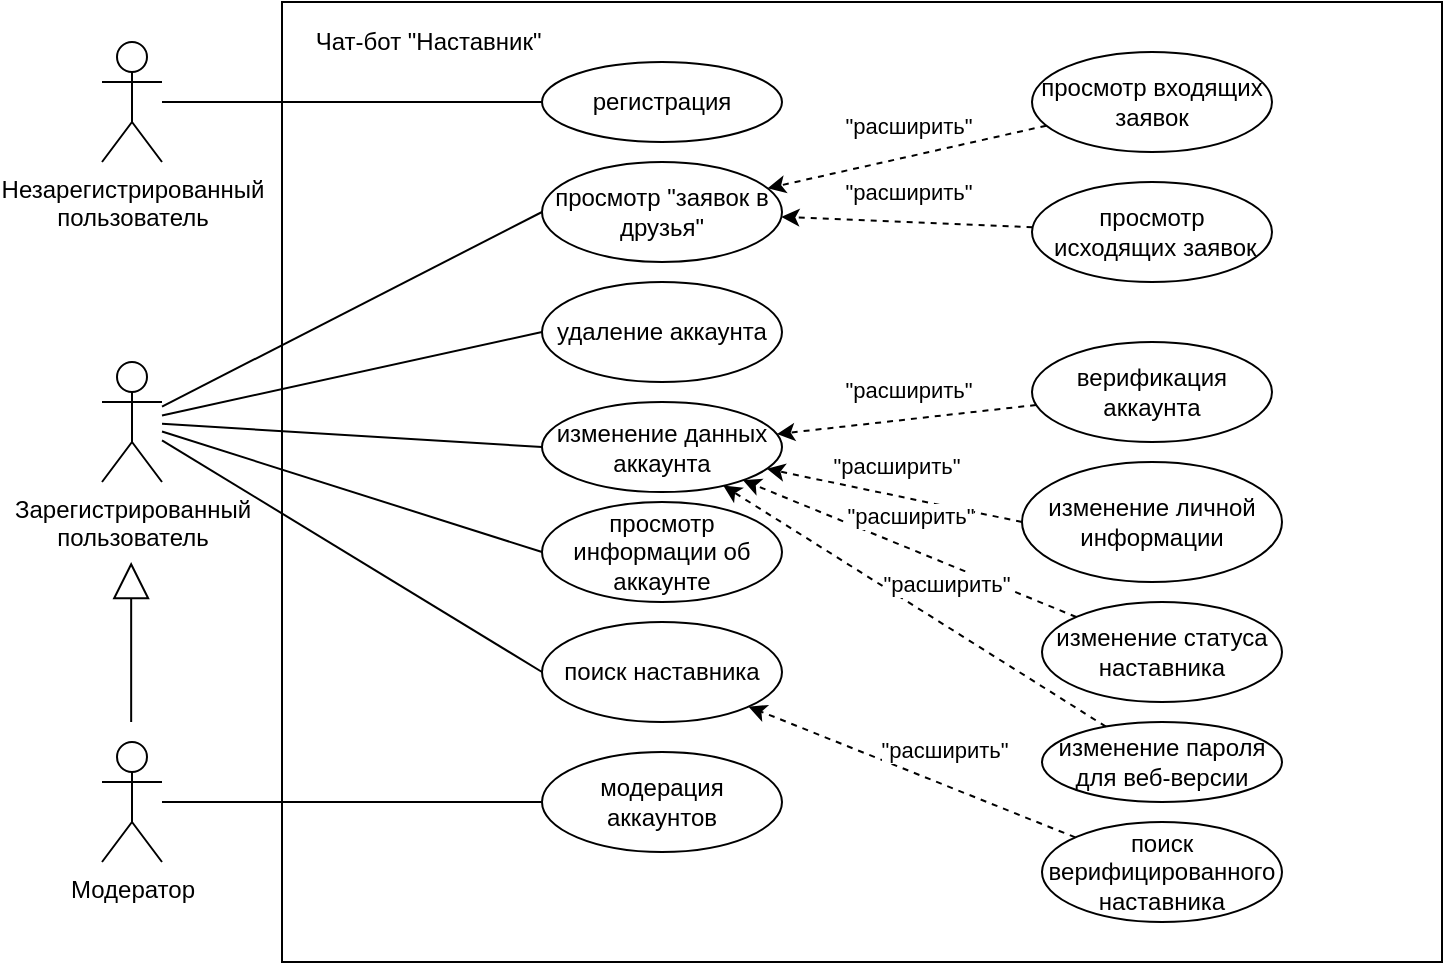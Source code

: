 <mxfile version="15.8.7" type="device"><diagram id="91pXOWQ2X07bWLE_PH26" name="Страница 1"><mxGraphModel dx="918" dy="721" grid="1" gridSize="10" guides="1" tooltips="1" connect="1" arrows="1" fold="1" page="1" pageScale="1" pageWidth="827" pageHeight="1169" math="0" shadow="0"><root><mxCell id="0"/><mxCell id="1" parent="0"/><mxCell id="SLVLNfVBQTxgD_6O_p0Z-43" value="" style="rounded=0;whiteSpace=wrap;html=1;" parent="1" vertex="1"><mxGeometry x="170" y="130" width="580" height="480" as="geometry"/></mxCell><mxCell id="SLVLNfVBQTxgD_6O_p0Z-1" value="Зарегистрированный&lt;br&gt;пользователь" style="shape=umlActor;verticalLabelPosition=bottom;verticalAlign=top;html=1;outlineConnect=0;" parent="1" vertex="1"><mxGeometry x="80" y="310" width="30" height="60" as="geometry"/></mxCell><mxCell id="SLVLNfVBQTxgD_6O_p0Z-2" value="Модератор" style="shape=umlActor;verticalLabelPosition=bottom;verticalAlign=top;html=1;outlineConnect=0;" parent="1" vertex="1"><mxGeometry x="80" y="500" width="30" height="60" as="geometry"/></mxCell><mxCell id="SLVLNfVBQTxgD_6O_p0Z-19" style="edgeStyle=none;rounded=0;orthogonalLoop=1;jettySize=auto;html=1;exitX=0;exitY=0.5;exitDx=0;exitDy=0;endArrow=none;endFill=0;" parent="1" source="SLVLNfVBQTxgD_6O_p0Z-6" target="SLVLNfVBQTxgD_6O_p0Z-1" edge="1"><mxGeometry relative="1" as="geometry"><mxPoint x="210" y="272.5" as="targetPoint"/></mxGeometry></mxCell><mxCell id="SLVLNfVBQTxgD_6O_p0Z-6" value="просмотр &quot;заявок в друзья&quot;" style="ellipse;whiteSpace=wrap;html=1;" parent="1" vertex="1"><mxGeometry x="300" y="210" width="120" height="50" as="geometry"/></mxCell><mxCell id="kb_rSxx34VX2WNWq39ki-12" style="rounded=0;orthogonalLoop=1;jettySize=auto;html=1;exitX=0;exitY=0.5;exitDx=0;exitDy=0;endArrow=none;endFill=0;" parent="1" source="SLVLNfVBQTxgD_6O_p0Z-7" target="kb_rSxx34VX2WNWq39ki-10" edge="1"><mxGeometry relative="1" as="geometry"/></mxCell><mxCell id="SLVLNfVBQTxgD_6O_p0Z-7" value="регистрация" style="ellipse;whiteSpace=wrap;html=1;" parent="1" vertex="1"><mxGeometry x="300" y="160" width="120" height="40" as="geometry"/></mxCell><mxCell id="SLVLNfVBQTxgD_6O_p0Z-20" style="edgeStyle=none;rounded=0;orthogonalLoop=1;jettySize=auto;html=1;exitX=0;exitY=0.5;exitDx=0;exitDy=0;endArrow=none;endFill=0;" parent="1" source="SLVLNfVBQTxgD_6O_p0Z-8" target="SLVLNfVBQTxgD_6O_p0Z-1" edge="1"><mxGeometry relative="1" as="geometry"><mxPoint x="210" y="270" as="targetPoint"/></mxGeometry></mxCell><mxCell id="SLVLNfVBQTxgD_6O_p0Z-8" value="просмотр информации об аккаунте" style="ellipse;whiteSpace=wrap;html=1;" parent="1" vertex="1"><mxGeometry x="300" y="380" width="120" height="50" as="geometry"/></mxCell><mxCell id="SLVLNfVBQTxgD_6O_p0Z-21" style="edgeStyle=none;rounded=0;orthogonalLoop=1;jettySize=auto;html=1;exitX=0;exitY=0.5;exitDx=0;exitDy=0;endArrow=none;endFill=0;" parent="1" source="SLVLNfVBQTxgD_6O_p0Z-9" target="SLVLNfVBQTxgD_6O_p0Z-1" edge="1"><mxGeometry relative="1" as="geometry"><mxPoint x="210" y="330" as="targetPoint"/></mxGeometry></mxCell><mxCell id="SLVLNfVBQTxgD_6O_p0Z-9" value="изменение данных аккаунта" style="ellipse;whiteSpace=wrap;html=1;" parent="1" vertex="1"><mxGeometry x="300" y="330" width="120" height="45" as="geometry"/></mxCell><mxCell id="SLVLNfVBQTxgD_6O_p0Z-22" style="edgeStyle=none;rounded=0;orthogonalLoop=1;jettySize=auto;html=1;exitX=0;exitY=0.5;exitDx=0;exitDy=0;endArrow=none;endFill=0;" parent="1" source="SLVLNfVBQTxgD_6O_p0Z-10" target="SLVLNfVBQTxgD_6O_p0Z-1" edge="1"><mxGeometry relative="1" as="geometry"><mxPoint x="210" y="272.5" as="targetPoint"/></mxGeometry></mxCell><mxCell id="SLVLNfVBQTxgD_6O_p0Z-10" value="поиск наставника" style="ellipse;whiteSpace=wrap;html=1;" parent="1" vertex="1"><mxGeometry x="300" y="440" width="120" height="50" as="geometry"/></mxCell><mxCell id="SLVLNfVBQTxgD_6O_p0Z-36" style="edgeStyle=none;rounded=0;orthogonalLoop=1;jettySize=auto;html=1;exitX=0;exitY=0.5;exitDx=0;exitDy=0;endArrow=none;endFill=0;startArrow=none;startFill=0;" parent="1" source="SLVLNfVBQTxgD_6O_p0Z-11" target="SLVLNfVBQTxgD_6O_p0Z-2" edge="1"><mxGeometry relative="1" as="geometry"/></mxCell><mxCell id="SLVLNfVBQTxgD_6O_p0Z-11" value="модерация аккаунтов" style="ellipse;whiteSpace=wrap;html=1;" parent="1" vertex="1"><mxGeometry x="300" y="505" width="120" height="50" as="geometry"/></mxCell><mxCell id="SLVLNfVBQTxgD_6O_p0Z-23" value="изменение личной информации" style="ellipse;whiteSpace=wrap;html=1;" parent="1" vertex="1"><mxGeometry x="540" y="360" width="130" height="60" as="geometry"/></mxCell><mxCell id="SLVLNfVBQTxgD_6O_p0Z-24" value="изменение статуса наставника" style="ellipse;whiteSpace=wrap;html=1;" parent="1" vertex="1"><mxGeometry x="550" y="430" width="120" height="50" as="geometry"/></mxCell><mxCell id="SLVLNfVBQTxgD_6O_p0Z-25" value="изменение пароля для веб-версии" style="ellipse;whiteSpace=wrap;html=1;" parent="1" vertex="1"><mxGeometry x="550" y="490" width="120" height="40" as="geometry"/></mxCell><mxCell id="SLVLNfVBQTxgD_6O_p0Z-28" value="" style="endArrow=classic;html=1;dashed=1;exitX=0;exitY=0.5;exitDx=0;exitDy=0;" parent="1" source="SLVLNfVBQTxgD_6O_p0Z-23" target="SLVLNfVBQTxgD_6O_p0Z-9" edge="1"><mxGeometry relative="1" as="geometry"><mxPoint x="350" y="290" as="sourcePoint"/><mxPoint x="450" y="290" as="targetPoint"/></mxGeometry></mxCell><mxCell id="SLVLNfVBQTxgD_6O_p0Z-29" value="&quot;расширить&quot;" style="edgeLabel;resizable=0;html=1;align=center;verticalAlign=middle;" parent="SLVLNfVBQTxgD_6O_p0Z-28" connectable="0" vertex="1"><mxGeometry relative="1" as="geometry"><mxPoint y="-15.27" as="offset"/></mxGeometry></mxCell><mxCell id="SLVLNfVBQTxgD_6O_p0Z-32" value="" style="endArrow=classic;html=1;dashed=1;" parent="1" source="SLVLNfVBQTxgD_6O_p0Z-24" target="SLVLNfVBQTxgD_6O_p0Z-9" edge="1"><mxGeometry relative="1" as="geometry"><mxPoint x="370" y="370" as="sourcePoint"/><mxPoint x="470" y="370" as="targetPoint"/></mxGeometry></mxCell><mxCell id="SLVLNfVBQTxgD_6O_p0Z-33" value="&quot;расширить&quot;" style="edgeLabel;resizable=0;html=1;align=center;verticalAlign=middle;" parent="SLVLNfVBQTxgD_6O_p0Z-32" connectable="0" vertex="1"><mxGeometry relative="1" as="geometry"><mxPoint y="-16.23" as="offset"/></mxGeometry></mxCell><mxCell id="SLVLNfVBQTxgD_6O_p0Z-34" value="" style="endArrow=classic;html=1;dashed=1;" parent="1" source="SLVLNfVBQTxgD_6O_p0Z-25" target="SLVLNfVBQTxgD_6O_p0Z-9" edge="1"><mxGeometry relative="1" as="geometry"><mxPoint x="370" y="370" as="sourcePoint"/><mxPoint x="470" y="370" as="targetPoint"/></mxGeometry></mxCell><mxCell id="SLVLNfVBQTxgD_6O_p0Z-35" value="&quot;расширить&quot;" style="edgeLabel;resizable=0;html=1;align=center;verticalAlign=middle;" parent="SLVLNfVBQTxgD_6O_p0Z-34" connectable="0" vertex="1"><mxGeometry relative="1" as="geometry"><mxPoint x="15.37" y="-11.6" as="offset"/></mxGeometry></mxCell><mxCell id="SLVLNfVBQTxgD_6O_p0Z-39" value="верификация аккаунта" style="ellipse;whiteSpace=wrap;html=1;" parent="1" vertex="1"><mxGeometry x="545" y="300" width="120" height="50" as="geometry"/></mxCell><mxCell id="SLVLNfVBQTxgD_6O_p0Z-40" value="" style="endArrow=classic;html=1;dashed=1;" parent="1" source="SLVLNfVBQTxgD_6O_p0Z-39" target="SLVLNfVBQTxgD_6O_p0Z-9" edge="1"><mxGeometry relative="1" as="geometry"><mxPoint x="545.0" y="320.0" as="sourcePoint"/><mxPoint x="420.469" y="350.332" as="targetPoint"/></mxGeometry></mxCell><mxCell id="SLVLNfVBQTxgD_6O_p0Z-41" value="&quot;расширить&quot;" style="edgeLabel;resizable=0;html=1;align=center;verticalAlign=middle;" parent="SLVLNfVBQTxgD_6O_p0Z-40" connectable="0" vertex="1"><mxGeometry relative="1" as="geometry"><mxPoint y="-15.27" as="offset"/></mxGeometry></mxCell><mxCell id="SLVLNfVBQTxgD_6O_p0Z-42" value="" style="endArrow=block;endSize=16;endFill=0;html=1;" parent="1" edge="1"><mxGeometry x="-0.027" y="20" width="160" relative="1" as="geometry"><mxPoint x="94.58" y="490" as="sourcePoint"/><mxPoint x="94.58" y="410" as="targetPoint"/><mxPoint as="offset"/></mxGeometry></mxCell><mxCell id="SLVLNfVBQTxgD_6O_p0Z-44" value="Чат-бот &quot;Наставник&quot;&amp;nbsp;" style="text;html=1;strokeColor=none;fillColor=none;align=center;verticalAlign=middle;whiteSpace=wrap;rounded=0;" parent="1" vertex="1"><mxGeometry x="180" y="140" width="130" height="20" as="geometry"/></mxCell><mxCell id="SLVLNfVBQTxgD_6O_p0Z-46" style="edgeStyle=none;rounded=0;orthogonalLoop=1;jettySize=auto;html=1;exitX=0;exitY=0.5;exitDx=0;exitDy=0;startArrow=none;startFill=0;endArrow=none;endFill=0;" parent="1" source="SLVLNfVBQTxgD_6O_p0Z-45" target="SLVLNfVBQTxgD_6O_p0Z-1" edge="1"><mxGeometry relative="1" as="geometry"/></mxCell><mxCell id="SLVLNfVBQTxgD_6O_p0Z-45" value="удаление аккаунта" style="ellipse;whiteSpace=wrap;html=1;" parent="1" vertex="1"><mxGeometry x="300" y="270" width="120" height="50" as="geometry"/></mxCell><mxCell id="kb_rSxx34VX2WNWq39ki-1" value="просмотр входящих заявок" style="ellipse;whiteSpace=wrap;html=1;" parent="1" vertex="1"><mxGeometry x="545" y="155" width="120" height="50" as="geometry"/></mxCell><mxCell id="kb_rSxx34VX2WNWq39ki-2" value="просмотр&lt;br&gt;&amp;nbsp;исходящих заявок" style="ellipse;whiteSpace=wrap;html=1;" parent="1" vertex="1"><mxGeometry x="545" y="220" width="120" height="50" as="geometry"/></mxCell><mxCell id="kb_rSxx34VX2WNWq39ki-3" value="" style="endArrow=classic;html=1;dashed=1;" parent="1" source="kb_rSxx34VX2WNWq39ki-1" target="SLVLNfVBQTxgD_6O_p0Z-6" edge="1"><mxGeometry relative="1" as="geometry"><mxPoint x="557.067" y="341.506" as="sourcePoint"/><mxPoint x="427.566" y="356.156" as="targetPoint"/></mxGeometry></mxCell><mxCell id="kb_rSxx34VX2WNWq39ki-4" value="&quot;расширить&quot;" style="edgeLabel;resizable=0;html=1;align=center;verticalAlign=middle;" parent="kb_rSxx34VX2WNWq39ki-3" connectable="0" vertex="1"><mxGeometry relative="1" as="geometry"><mxPoint y="-15.27" as="offset"/></mxGeometry></mxCell><mxCell id="kb_rSxx34VX2WNWq39ki-5" value="" style="endArrow=classic;html=1;dashed=1;" parent="1" source="kb_rSxx34VX2WNWq39ki-2" target="SLVLNfVBQTxgD_6O_p0Z-6" edge="1"><mxGeometry relative="1" as="geometry"><mxPoint x="567.067" y="351.506" as="sourcePoint"/><mxPoint x="437.566" y="366.156" as="targetPoint"/></mxGeometry></mxCell><mxCell id="kb_rSxx34VX2WNWq39ki-6" value="&quot;расширить&quot;" style="edgeLabel;resizable=0;html=1;align=center;verticalAlign=middle;" parent="kb_rSxx34VX2WNWq39ki-5" connectable="0" vertex="1"><mxGeometry relative="1" as="geometry"><mxPoint y="-15.27" as="offset"/></mxGeometry></mxCell><mxCell id="kb_rSxx34VX2WNWq39ki-7" value="поиск верифицированного наставника" style="ellipse;whiteSpace=wrap;html=1;" parent="1" vertex="1"><mxGeometry x="550" y="540" width="120" height="50" as="geometry"/></mxCell><mxCell id="kb_rSxx34VX2WNWq39ki-8" value="" style="endArrow=classic;html=1;dashed=1;" parent="1" source="kb_rSxx34VX2WNWq39ki-7" target="SLVLNfVBQTxgD_6O_p0Z-10" edge="1"><mxGeometry relative="1" as="geometry"><mxPoint x="591.944" y="502.321" as="sourcePoint"/><mxPoint x="400.761" y="381.818" as="targetPoint"/></mxGeometry></mxCell><mxCell id="kb_rSxx34VX2WNWq39ki-9" value="&quot;расширить&quot;" style="edgeLabel;resizable=0;html=1;align=center;verticalAlign=middle;" parent="kb_rSxx34VX2WNWq39ki-8" connectable="0" vertex="1"><mxGeometry relative="1" as="geometry"><mxPoint x="15.37" y="-11.6" as="offset"/></mxGeometry></mxCell><mxCell id="kb_rSxx34VX2WNWq39ki-10" value="Незарегистрированный&lt;br&gt;пользователь" style="shape=umlActor;verticalLabelPosition=bottom;verticalAlign=top;html=1;outlineConnect=0;" parent="1" vertex="1"><mxGeometry x="80" y="150" width="30" height="60" as="geometry"/></mxCell></root></mxGraphModel></diagram></mxfile>
